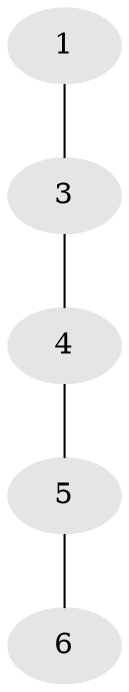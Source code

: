 // Generated by graph-tools (version 1.1) at 2025/46/02/15/25 05:46:28]
// undirected, 5 vertices, 4 edges
graph export_dot {
graph [start="1"]
  node [color=gray90,style=filled];
  1 [super="+2+9"];
  3 [super="+10"];
  4 [super="+7+12+14"];
  5 [super="+11"];
  6 [super="+8+15+16"];
  1 -- 3;
  3 -- 4;
  4 -- 5;
  5 -- 6;
}
